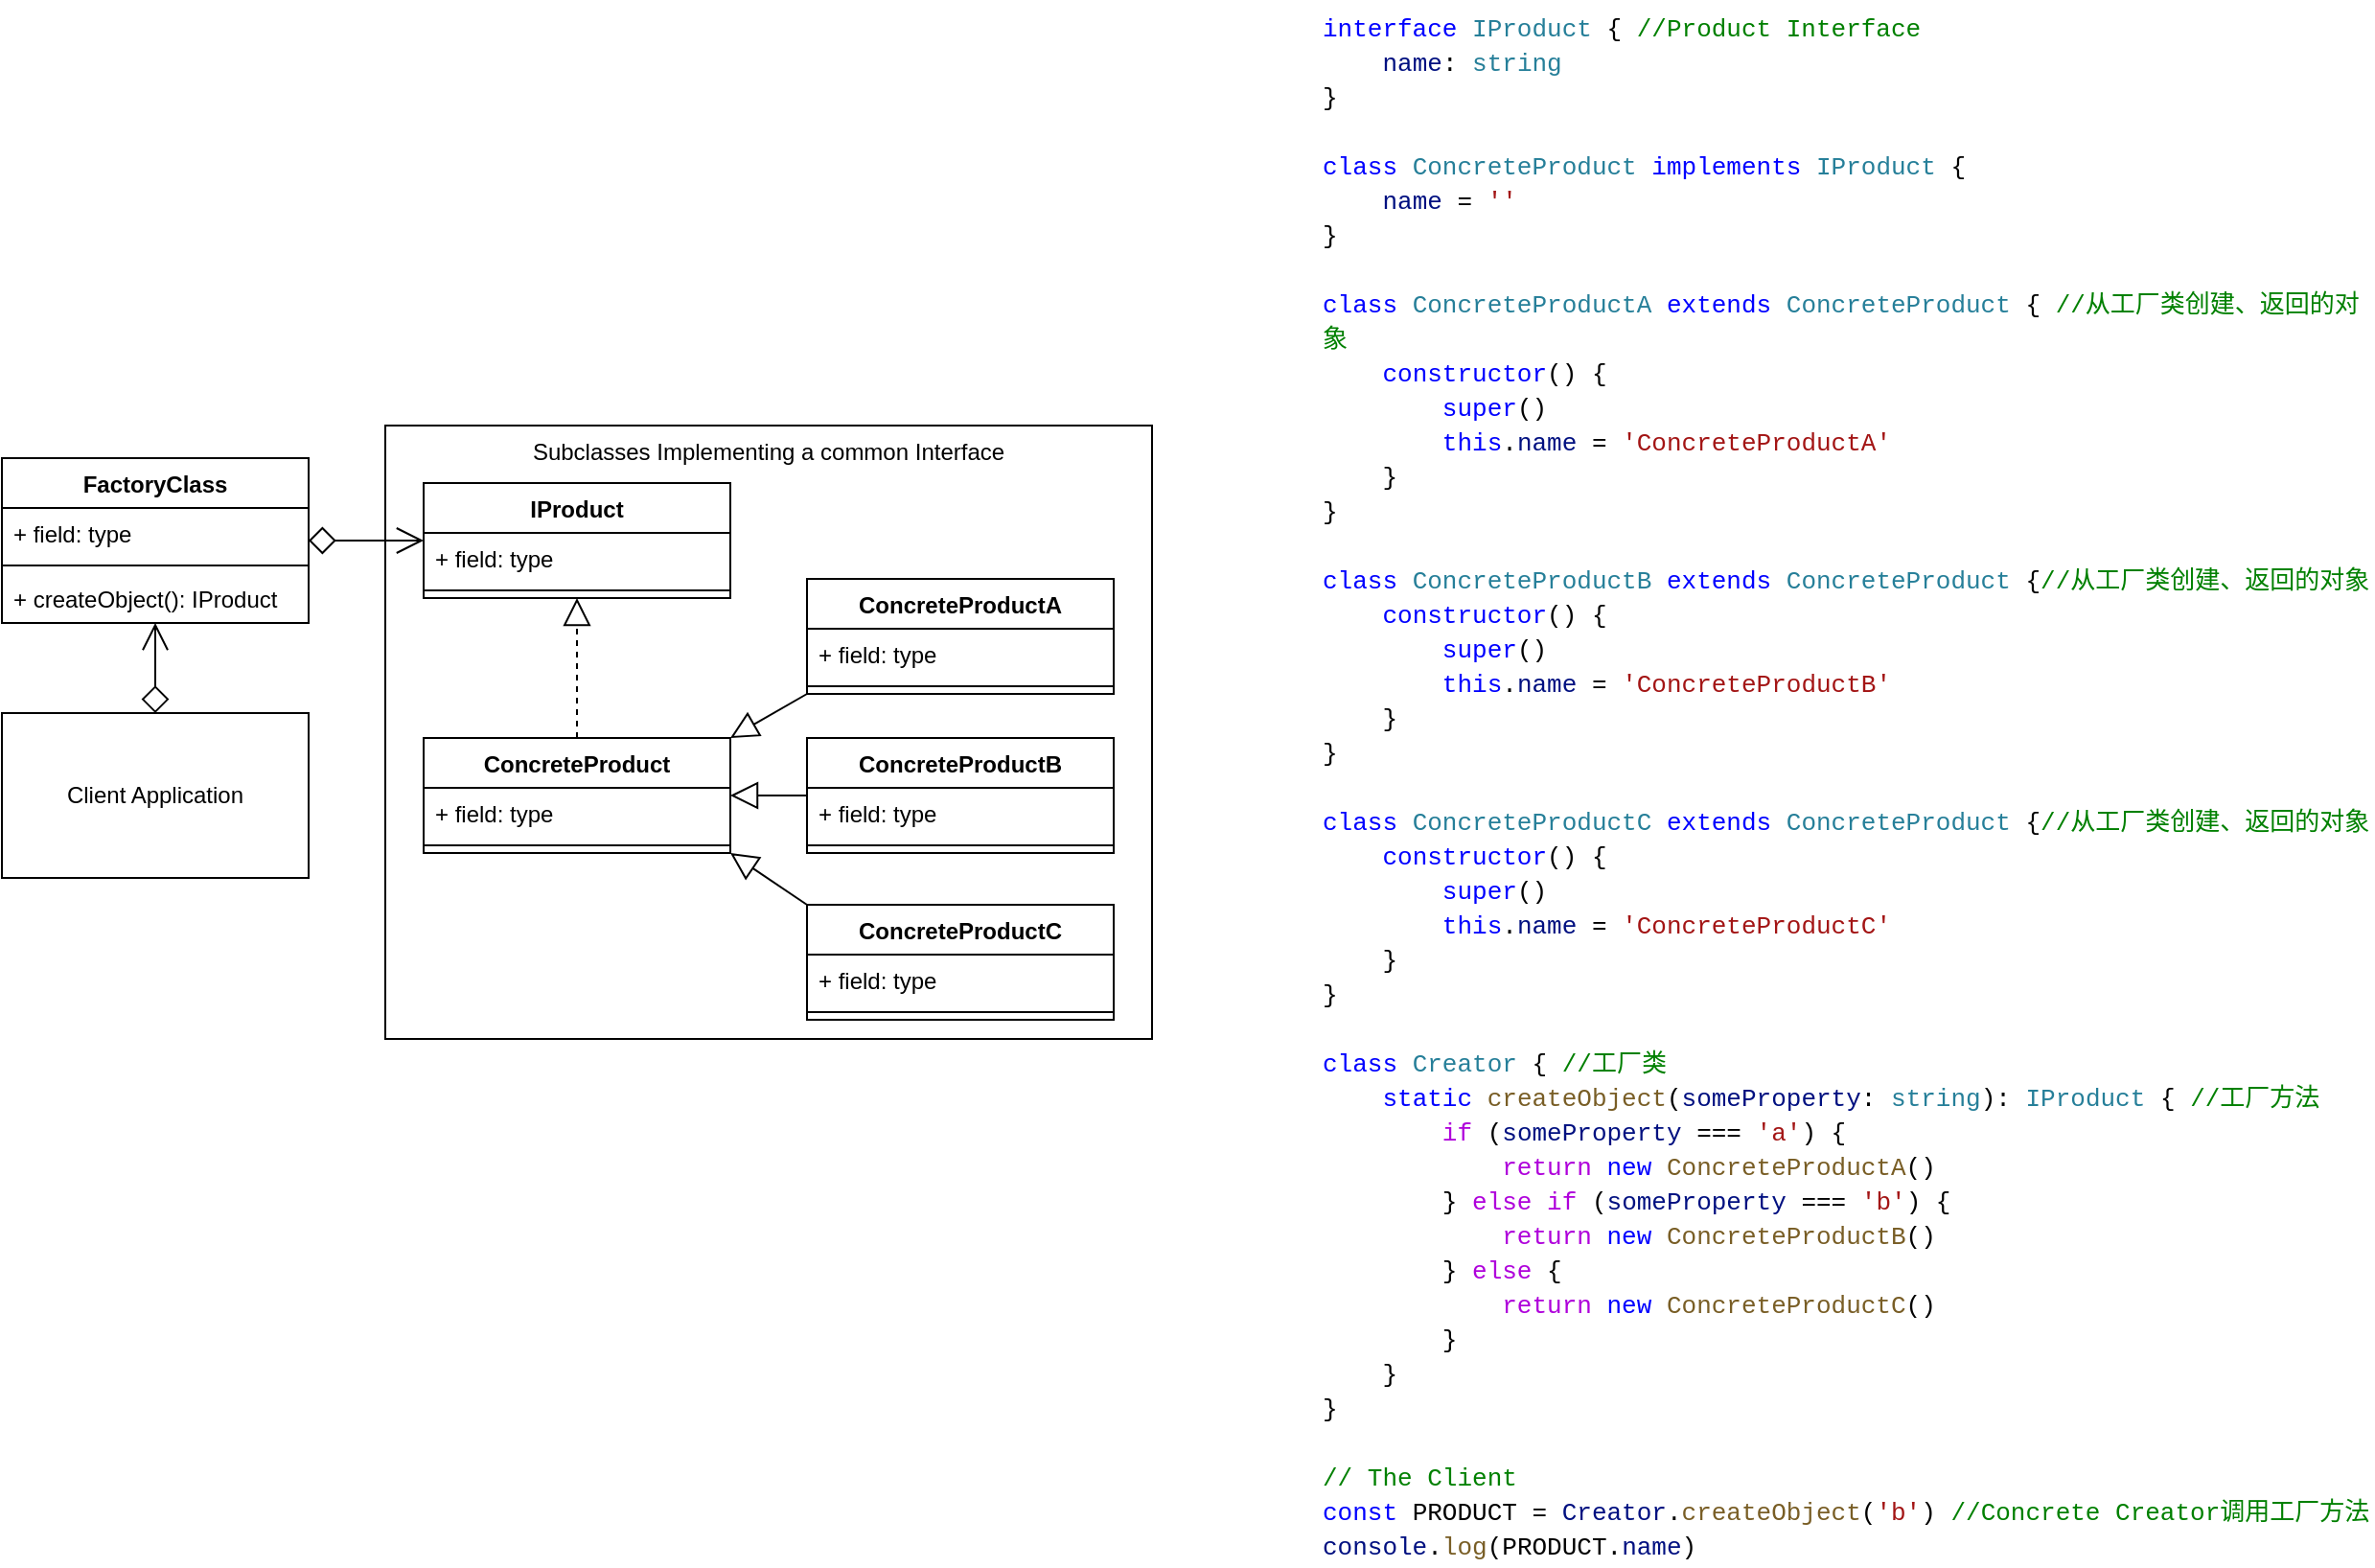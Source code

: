 <mxfile version="20.6.0" type="github" pages="2">
  <diagram id="OM80hVJVySO-_ZPKaVyi" name="简单工厂模式">
    <mxGraphModel dx="1221" dy="1072" grid="0" gridSize="10" guides="1" tooltips="1" connect="1" arrows="1" fold="1" page="0" pageScale="1" pageWidth="827" pageHeight="1169" math="0" shadow="0">
      <root>
        <mxCell id="0" />
        <mxCell id="1" parent="0" />
        <mxCell id="yJFydNWmPgDiVY-NRN5d-1" value="Subclasses Implementing a common Interface" style="rounded=0;whiteSpace=wrap;html=1;verticalAlign=top;" vertex="1" parent="1">
          <mxGeometry x="347.0" y="-135" width="400" height="320" as="geometry" />
        </mxCell>
        <mxCell id="yJFydNWmPgDiVY-NRN5d-2" value="ConcreteProduct" style="swimlane;fontStyle=1;align=center;verticalAlign=top;childLayout=stackLayout;horizontal=1;startSize=26;horizontalStack=0;resizeParent=1;resizeParentMax=0;resizeLast=0;collapsible=1;marginBottom=0;" vertex="1" parent="1">
          <mxGeometry x="367.0" y="28" width="160" height="60" as="geometry" />
        </mxCell>
        <mxCell id="yJFydNWmPgDiVY-NRN5d-3" value="+ field: type" style="text;strokeColor=none;fillColor=none;align=left;verticalAlign=top;spacingLeft=4;spacingRight=4;overflow=hidden;rotatable=0;points=[[0,0.5],[1,0.5]];portConstraint=eastwest;" vertex="1" parent="yJFydNWmPgDiVY-NRN5d-2">
          <mxGeometry y="26" width="160" height="26" as="geometry" />
        </mxCell>
        <mxCell id="yJFydNWmPgDiVY-NRN5d-4" value="" style="line;strokeWidth=1;fillColor=none;align=left;verticalAlign=middle;spacingTop=-1;spacingLeft=3;spacingRight=3;rotatable=0;labelPosition=right;points=[];portConstraint=eastwest;" vertex="1" parent="yJFydNWmPgDiVY-NRN5d-2">
          <mxGeometry y="52" width="160" height="8" as="geometry" />
        </mxCell>
        <mxCell id="yJFydNWmPgDiVY-NRN5d-5" style="rounded=0;orthogonalLoop=1;jettySize=auto;html=1;endArrow=block;endFill=0;startSize=6;endSize=12;exitX=0;exitY=1;exitDx=0;exitDy=0;entryX=1;entryY=0;entryDx=0;entryDy=0;" edge="1" parent="1" source="yJFydNWmPgDiVY-NRN5d-19" target="yJFydNWmPgDiVY-NRN5d-2">
          <mxGeometry relative="1" as="geometry">
            <mxPoint x="527.0" y="45" as="targetPoint" />
            <mxPoint x="560.04" y="0.194" as="sourcePoint" />
          </mxGeometry>
        </mxCell>
        <mxCell id="yJFydNWmPgDiVY-NRN5d-6" style="rounded=0;orthogonalLoop=1;jettySize=auto;html=1;endArrow=block;endFill=0;endSize=12;" edge="1" parent="1" source="yJFydNWmPgDiVY-NRN5d-22" target="yJFydNWmPgDiVY-NRN5d-2">
          <mxGeometry relative="1" as="geometry">
            <mxPoint x="697.0" y="3.002" as="targetPoint" />
            <mxPoint x="567.0" y="92" as="sourcePoint" />
          </mxGeometry>
        </mxCell>
        <mxCell id="yJFydNWmPgDiVY-NRN5d-7" style="rounded=0;orthogonalLoop=1;jettySize=auto;html=1;endArrow=block;endFill=0;endSize=12;exitX=0;exitY=0;exitDx=0;exitDy=0;entryX=1;entryY=1;entryDx=0;entryDy=0;" edge="1" parent="1" source="yJFydNWmPgDiVY-NRN5d-25" target="yJFydNWmPgDiVY-NRN5d-2">
          <mxGeometry relative="1" as="geometry">
            <mxPoint x="527.0" y="136.066" as="targetPoint" />
            <mxPoint x="567.0" y="145" as="sourcePoint" />
          </mxGeometry>
        </mxCell>
        <mxCell id="yJFydNWmPgDiVY-NRN5d-8" value="Client Application" style="rounded=0;whiteSpace=wrap;html=1;" vertex="1" parent="1">
          <mxGeometry x="147.0" y="15" width="160" height="86" as="geometry" />
        </mxCell>
        <mxCell id="yJFydNWmPgDiVY-NRN5d-9" value="FactoryClass" style="swimlane;fontStyle=1;align=center;verticalAlign=top;childLayout=stackLayout;horizontal=1;startSize=26;horizontalStack=0;resizeParent=1;resizeParentMax=0;resizeLast=0;collapsible=1;marginBottom=0;" vertex="1" parent="1">
          <mxGeometry x="147.0" y="-118" width="160" height="86" as="geometry" />
        </mxCell>
        <mxCell id="yJFydNWmPgDiVY-NRN5d-10" value="+ field: type" style="text;strokeColor=none;fillColor=none;align=left;verticalAlign=top;spacingLeft=4;spacingRight=4;overflow=hidden;rotatable=0;points=[[0,0.5],[1,0.5]];portConstraint=eastwest;" vertex="1" parent="yJFydNWmPgDiVY-NRN5d-9">
          <mxGeometry y="26" width="160" height="26" as="geometry" />
        </mxCell>
        <mxCell id="yJFydNWmPgDiVY-NRN5d-11" value="" style="line;strokeWidth=1;fillColor=none;align=left;verticalAlign=middle;spacingTop=-1;spacingLeft=3;spacingRight=3;rotatable=0;labelPosition=right;points=[];portConstraint=eastwest;" vertex="1" parent="yJFydNWmPgDiVY-NRN5d-9">
          <mxGeometry y="52" width="160" height="8" as="geometry" />
        </mxCell>
        <mxCell id="yJFydNWmPgDiVY-NRN5d-12" value="+ createObject(): IProduct" style="text;strokeColor=none;fillColor=none;align=left;verticalAlign=top;spacingLeft=4;spacingRight=4;overflow=hidden;rotatable=0;points=[[0,0.5],[1,0.5]];portConstraint=eastwest;" vertex="1" parent="yJFydNWmPgDiVY-NRN5d-9">
          <mxGeometry y="60" width="160" height="26" as="geometry" />
        </mxCell>
        <mxCell id="yJFydNWmPgDiVY-NRN5d-13" value="" style="endArrow=diamond;endFill=0;endSize=12;html=1;startArrow=open;startFill=0;startSize=12;" edge="1" parent="1" source="yJFydNWmPgDiVY-NRN5d-12" target="yJFydNWmPgDiVY-NRN5d-8">
          <mxGeometry width="160" relative="1" as="geometry">
            <mxPoint x="287.0" y="45" as="sourcePoint" />
            <mxPoint x="237.0" y="75" as="targetPoint" />
          </mxGeometry>
        </mxCell>
        <mxCell id="yJFydNWmPgDiVY-NRN5d-14" value="" style="endArrow=diamond;endFill=0;endSize=12;html=1;startArrow=open;startFill=0;startSize=12;" edge="1" parent="1" source="yJFydNWmPgDiVY-NRN5d-15" target="yJFydNWmPgDiVY-NRN5d-9">
          <mxGeometry width="160" relative="1" as="geometry">
            <mxPoint x="347.0" y="58" as="sourcePoint" />
            <mxPoint x="237.0" y="65" as="targetPoint" />
          </mxGeometry>
        </mxCell>
        <mxCell id="yJFydNWmPgDiVY-NRN5d-15" value="IProduct" style="swimlane;fontStyle=1;align=center;verticalAlign=top;childLayout=stackLayout;horizontal=1;startSize=26;horizontalStack=0;resizeParent=1;resizeParentMax=0;resizeLast=0;collapsible=1;marginBottom=0;" vertex="1" parent="1">
          <mxGeometry x="367.0" y="-105" width="160" height="60" as="geometry" />
        </mxCell>
        <mxCell id="yJFydNWmPgDiVY-NRN5d-16" value="+ field: type" style="text;strokeColor=none;fillColor=none;align=left;verticalAlign=top;spacingLeft=4;spacingRight=4;overflow=hidden;rotatable=0;points=[[0,0.5],[1,0.5]];portConstraint=eastwest;" vertex="1" parent="yJFydNWmPgDiVY-NRN5d-15">
          <mxGeometry y="26" width="160" height="26" as="geometry" />
        </mxCell>
        <mxCell id="yJFydNWmPgDiVY-NRN5d-17" value="" style="line;strokeWidth=1;fillColor=none;align=left;verticalAlign=middle;spacingTop=-1;spacingLeft=3;spacingRight=3;rotatable=0;labelPosition=right;points=[];portConstraint=eastwest;" vertex="1" parent="yJFydNWmPgDiVY-NRN5d-15">
          <mxGeometry y="52" width="160" height="8" as="geometry" />
        </mxCell>
        <mxCell id="yJFydNWmPgDiVY-NRN5d-18" style="rounded=0;orthogonalLoop=1;jettySize=auto;html=1;endArrow=block;endFill=0;endSize=12;dashed=1;" edge="1" parent="1" source="yJFydNWmPgDiVY-NRN5d-2" target="yJFydNWmPgDiVY-NRN5d-15">
          <mxGeometry relative="1" as="geometry">
            <mxPoint x="257.0" y="215" as="targetPoint" />
            <mxPoint x="277.0" y="325" as="sourcePoint" />
          </mxGeometry>
        </mxCell>
        <mxCell id="yJFydNWmPgDiVY-NRN5d-19" value="ConcreteProductA" style="swimlane;fontStyle=1;align=center;verticalAlign=top;childLayout=stackLayout;horizontal=1;startSize=26;horizontalStack=0;resizeParent=1;resizeParentMax=0;resizeLast=0;collapsible=1;marginBottom=0;" vertex="1" parent="1">
          <mxGeometry x="567.0" y="-55" width="160" height="60" as="geometry" />
        </mxCell>
        <mxCell id="yJFydNWmPgDiVY-NRN5d-20" value="+ field: type" style="text;strokeColor=none;fillColor=none;align=left;verticalAlign=top;spacingLeft=4;spacingRight=4;overflow=hidden;rotatable=0;points=[[0,0.5],[1,0.5]];portConstraint=eastwest;" vertex="1" parent="yJFydNWmPgDiVY-NRN5d-19">
          <mxGeometry y="26" width="160" height="26" as="geometry" />
        </mxCell>
        <mxCell id="yJFydNWmPgDiVY-NRN5d-21" value="" style="line;strokeWidth=1;fillColor=none;align=left;verticalAlign=middle;spacingTop=-1;spacingLeft=3;spacingRight=3;rotatable=0;labelPosition=right;points=[];portConstraint=eastwest;" vertex="1" parent="yJFydNWmPgDiVY-NRN5d-19">
          <mxGeometry y="52" width="160" height="8" as="geometry" />
        </mxCell>
        <mxCell id="yJFydNWmPgDiVY-NRN5d-22" value="ConcreteProductB" style="swimlane;fontStyle=1;align=center;verticalAlign=top;childLayout=stackLayout;horizontal=1;startSize=26;horizontalStack=0;resizeParent=1;resizeParentMax=0;resizeLast=0;collapsible=1;marginBottom=0;" vertex="1" parent="1">
          <mxGeometry x="567.0" y="28" width="160" height="60" as="geometry" />
        </mxCell>
        <mxCell id="yJFydNWmPgDiVY-NRN5d-23" value="+ field: type" style="text;strokeColor=none;fillColor=none;align=left;verticalAlign=top;spacingLeft=4;spacingRight=4;overflow=hidden;rotatable=0;points=[[0,0.5],[1,0.5]];portConstraint=eastwest;" vertex="1" parent="yJFydNWmPgDiVY-NRN5d-22">
          <mxGeometry y="26" width="160" height="26" as="geometry" />
        </mxCell>
        <mxCell id="yJFydNWmPgDiVY-NRN5d-24" value="" style="line;strokeWidth=1;fillColor=none;align=left;verticalAlign=middle;spacingTop=-1;spacingLeft=3;spacingRight=3;rotatable=0;labelPosition=right;points=[];portConstraint=eastwest;" vertex="1" parent="yJFydNWmPgDiVY-NRN5d-22">
          <mxGeometry y="52" width="160" height="8" as="geometry" />
        </mxCell>
        <mxCell id="yJFydNWmPgDiVY-NRN5d-25" value="ConcreteProductC" style="swimlane;fontStyle=1;align=center;verticalAlign=top;childLayout=stackLayout;horizontal=1;startSize=26;horizontalStack=0;resizeParent=1;resizeParentMax=0;resizeLast=0;collapsible=1;marginBottom=0;" vertex="1" parent="1">
          <mxGeometry x="567.0" y="115" width="160" height="60" as="geometry" />
        </mxCell>
        <mxCell id="yJFydNWmPgDiVY-NRN5d-26" value="+ field: type" style="text;strokeColor=none;fillColor=none;align=left;verticalAlign=top;spacingLeft=4;spacingRight=4;overflow=hidden;rotatable=0;points=[[0,0.5],[1,0.5]];portConstraint=eastwest;" vertex="1" parent="yJFydNWmPgDiVY-NRN5d-25">
          <mxGeometry y="26" width="160" height="26" as="geometry" />
        </mxCell>
        <mxCell id="yJFydNWmPgDiVY-NRN5d-27" value="" style="line;strokeWidth=1;fillColor=none;align=left;verticalAlign=middle;spacingTop=-1;spacingLeft=3;spacingRight=3;rotatable=0;labelPosition=right;points=[];portConstraint=eastwest;" vertex="1" parent="yJFydNWmPgDiVY-NRN5d-25">
          <mxGeometry y="52" width="160" height="8" as="geometry" />
        </mxCell>
        <mxCell id="yJFydNWmPgDiVY-NRN5d-29" value="&lt;div style=&quot;color: rgb(0, 0, 0); background-color: rgb(255, 255, 255); font-family: Consolas, &amp;quot;Courier New&amp;quot;, monospace; font-weight: normal; font-size: 13px; line-height: 18px;&quot;&gt;&lt;div&gt;&lt;span style=&quot;color: #0000ff;&quot;&gt;interface&lt;/span&gt;&lt;span style=&quot;color: #000000;&quot;&gt;&amp;nbsp;&lt;/span&gt;&lt;span style=&quot;color: #267f99;&quot;&gt;IProduct&lt;/span&gt;&lt;span style=&quot;color: #000000;&quot;&gt;&amp;nbsp;{&amp;nbsp;&lt;/span&gt;&lt;span style=&quot;color: #008000;&quot;&gt;//Product&amp;nbsp;Interface&lt;/span&gt;&lt;/div&gt;&lt;div&gt;&lt;span style=&quot;color: #000000;&quot;&gt;&amp;nbsp;&amp;nbsp;&amp;nbsp;&amp;nbsp;&lt;/span&gt;&lt;span style=&quot;color: #001080;&quot;&gt;name&lt;/span&gt;&lt;span style=&quot;color: #000000;&quot;&gt;:&amp;nbsp;&lt;/span&gt;&lt;span style=&quot;color: #267f99;&quot;&gt;string&lt;/span&gt;&lt;/div&gt;&lt;div&gt;&lt;span style=&quot;color: #000000;&quot;&gt;}&lt;/span&gt;&lt;/div&gt;&lt;br&gt;&lt;div&gt;&lt;span style=&quot;color: #0000ff;&quot;&gt;class&lt;/span&gt;&lt;span style=&quot;color: #000000;&quot;&gt;&amp;nbsp;&lt;/span&gt;&lt;span style=&quot;color: #267f99;&quot;&gt;ConcreteProduct&lt;/span&gt;&lt;span style=&quot;color: #000000;&quot;&gt;&amp;nbsp;&lt;/span&gt;&lt;span style=&quot;color: #0000ff;&quot;&gt;implements&lt;/span&gt;&lt;span style=&quot;color: #000000;&quot;&gt;&amp;nbsp;&lt;/span&gt;&lt;span style=&quot;color: #267f99;&quot;&gt;IProduct&lt;/span&gt;&lt;span style=&quot;color: #000000;&quot;&gt;&amp;nbsp;{&amp;nbsp;&lt;/span&gt;&lt;/div&gt;&lt;div&gt;&lt;span style=&quot;color: #000000;&quot;&gt;&amp;nbsp;&amp;nbsp;&amp;nbsp;&amp;nbsp;&lt;/span&gt;&lt;span style=&quot;color: #001080;&quot;&gt;name&lt;/span&gt;&lt;span style=&quot;color: #000000;&quot;&gt;&amp;nbsp;=&amp;nbsp;&lt;/span&gt;&lt;span style=&quot;color: #a31515;&quot;&gt;&#39;&#39;&lt;/span&gt;&lt;/div&gt;&lt;div&gt;&lt;span style=&quot;color: #000000;&quot;&gt;}&lt;/span&gt;&lt;/div&gt;&lt;br&gt;&lt;div&gt;&lt;span style=&quot;color: #0000ff;&quot;&gt;class&lt;/span&gt;&lt;span style=&quot;color: #000000;&quot;&gt;&amp;nbsp;&lt;/span&gt;&lt;span style=&quot;color: #267f99;&quot;&gt;ConcreteProductA&lt;/span&gt;&lt;span style=&quot;color: #000000;&quot;&gt;&amp;nbsp;&lt;/span&gt;&lt;span style=&quot;color: #0000ff;&quot;&gt;extends&lt;/span&gt;&lt;span style=&quot;color: #000000;&quot;&gt;&amp;nbsp;&lt;/span&gt;&lt;span style=&quot;color: #267f99;&quot;&gt;ConcreteProduct&lt;/span&gt;&lt;span style=&quot;color: #000000;&quot;&gt;&amp;nbsp;{&amp;nbsp;&lt;/span&gt;&lt;span style=&quot;color: #008000;&quot;&gt;//从工厂类创建、返回的对象&lt;/span&gt;&lt;/div&gt;&lt;div&gt;&lt;span style=&quot;color: #000000;&quot;&gt;&amp;nbsp;&amp;nbsp;&amp;nbsp;&amp;nbsp;&lt;/span&gt;&lt;span style=&quot;color: #0000ff;&quot;&gt;constructor&lt;/span&gt;&lt;span style=&quot;color: #000000;&quot;&gt;()&amp;nbsp;{&lt;/span&gt;&lt;/div&gt;&lt;div&gt;&lt;span style=&quot;color: #000000;&quot;&gt;&amp;nbsp;&amp;nbsp;&amp;nbsp;&amp;nbsp;&amp;nbsp;&amp;nbsp;&amp;nbsp;&amp;nbsp;&lt;/span&gt;&lt;span style=&quot;color: #0000ff;&quot;&gt;super&lt;/span&gt;&lt;span style=&quot;color: #000000;&quot;&gt;()&lt;/span&gt;&lt;/div&gt;&lt;div&gt;&lt;span style=&quot;color: #000000;&quot;&gt;&amp;nbsp;&amp;nbsp;&amp;nbsp;&amp;nbsp;&amp;nbsp;&amp;nbsp;&amp;nbsp;&amp;nbsp;&lt;/span&gt;&lt;span style=&quot;color: #0000ff;&quot;&gt;this&lt;/span&gt;&lt;span style=&quot;color: #000000;&quot;&gt;.&lt;/span&gt;&lt;span style=&quot;color: #001080;&quot;&gt;name&lt;/span&gt;&lt;span style=&quot;color: #000000;&quot;&gt;&amp;nbsp;=&amp;nbsp;&lt;/span&gt;&lt;span style=&quot;color: #a31515;&quot;&gt;&#39;ConcreteProductA&#39;&lt;/span&gt;&lt;/div&gt;&lt;div&gt;&lt;span style=&quot;color: #000000;&quot;&gt;&amp;nbsp;&amp;nbsp;&amp;nbsp;&amp;nbsp;}&lt;/span&gt;&lt;/div&gt;&lt;div&gt;&lt;span style=&quot;color: #000000;&quot;&gt;}&lt;/span&gt;&lt;/div&gt;&lt;br&gt;&lt;div&gt;&lt;span style=&quot;color: #0000ff;&quot;&gt;class&lt;/span&gt;&lt;span style=&quot;color: #000000;&quot;&gt;&amp;nbsp;&lt;/span&gt;&lt;span style=&quot;color: #267f99;&quot;&gt;ConcreteProductB&lt;/span&gt;&lt;span style=&quot;color: #000000;&quot;&gt;&amp;nbsp;&lt;/span&gt;&lt;span style=&quot;color: #0000ff;&quot;&gt;extends&lt;/span&gt;&lt;span style=&quot;color: #000000;&quot;&gt;&amp;nbsp;&lt;/span&gt;&lt;span style=&quot;color: #267f99;&quot;&gt;ConcreteProduct&lt;/span&gt;&lt;span style=&quot;color: #000000;&quot;&gt;&amp;nbsp;{&lt;/span&gt;&lt;span style=&quot;color: #008000;&quot;&gt;//从工厂类创建、返回的对象&lt;/span&gt;&lt;/div&gt;&lt;div&gt;&lt;span style=&quot;color: #000000;&quot;&gt;&amp;nbsp;&amp;nbsp;&amp;nbsp;&amp;nbsp;&lt;/span&gt;&lt;span style=&quot;color: #0000ff;&quot;&gt;constructor&lt;/span&gt;&lt;span style=&quot;color: #000000;&quot;&gt;()&amp;nbsp;{&lt;/span&gt;&lt;/div&gt;&lt;div&gt;&lt;span style=&quot;color: #000000;&quot;&gt;&amp;nbsp;&amp;nbsp;&amp;nbsp;&amp;nbsp;&amp;nbsp;&amp;nbsp;&amp;nbsp;&amp;nbsp;&lt;/span&gt;&lt;span style=&quot;color: #0000ff;&quot;&gt;super&lt;/span&gt;&lt;span style=&quot;color: #000000;&quot;&gt;()&lt;/span&gt;&lt;/div&gt;&lt;div&gt;&lt;span style=&quot;color: #000000;&quot;&gt;&amp;nbsp;&amp;nbsp;&amp;nbsp;&amp;nbsp;&amp;nbsp;&amp;nbsp;&amp;nbsp;&amp;nbsp;&lt;/span&gt;&lt;span style=&quot;color: #0000ff;&quot;&gt;this&lt;/span&gt;&lt;span style=&quot;color: #000000;&quot;&gt;.&lt;/span&gt;&lt;span style=&quot;color: #001080;&quot;&gt;name&lt;/span&gt;&lt;span style=&quot;color: #000000;&quot;&gt;&amp;nbsp;=&amp;nbsp;&lt;/span&gt;&lt;span style=&quot;color: #a31515;&quot;&gt;&#39;ConcreteProductB&#39;&lt;/span&gt;&lt;/div&gt;&lt;div&gt;&lt;span style=&quot;color: #000000;&quot;&gt;&amp;nbsp;&amp;nbsp;&amp;nbsp;&amp;nbsp;}&lt;/span&gt;&lt;/div&gt;&lt;div&gt;&lt;span style=&quot;color: #000000;&quot;&gt;}&lt;/span&gt;&lt;/div&gt;&lt;br&gt;&lt;div&gt;&lt;span style=&quot;color: #0000ff;&quot;&gt;class&lt;/span&gt;&lt;span style=&quot;color: #000000;&quot;&gt;&amp;nbsp;&lt;/span&gt;&lt;span style=&quot;color: #267f99;&quot;&gt;ConcreteProductC&lt;/span&gt;&lt;span style=&quot;color: #000000;&quot;&gt;&amp;nbsp;&lt;/span&gt;&lt;span style=&quot;color: #0000ff;&quot;&gt;extends&lt;/span&gt;&lt;span style=&quot;color: #000000;&quot;&gt;&amp;nbsp;&lt;/span&gt;&lt;span style=&quot;color: #267f99;&quot;&gt;ConcreteProduct&lt;/span&gt;&lt;span style=&quot;color: #000000;&quot;&gt;&amp;nbsp;{&lt;/span&gt;&lt;span style=&quot;color: #008000;&quot;&gt;//从工厂类创建、返回的对象&lt;/span&gt;&lt;/div&gt;&lt;div&gt;&lt;span style=&quot;color: #000000;&quot;&gt;&amp;nbsp;&amp;nbsp;&amp;nbsp;&amp;nbsp;&lt;/span&gt;&lt;span style=&quot;color: #0000ff;&quot;&gt;constructor&lt;/span&gt;&lt;span style=&quot;color: #000000;&quot;&gt;()&amp;nbsp;{&lt;/span&gt;&lt;/div&gt;&lt;div&gt;&lt;span style=&quot;color: #000000;&quot;&gt;&amp;nbsp;&amp;nbsp;&amp;nbsp;&amp;nbsp;&amp;nbsp;&amp;nbsp;&amp;nbsp;&amp;nbsp;&lt;/span&gt;&lt;span style=&quot;color: #0000ff;&quot;&gt;super&lt;/span&gt;&lt;span style=&quot;color: #000000;&quot;&gt;()&lt;/span&gt;&lt;/div&gt;&lt;div&gt;&lt;span style=&quot;color: #000000;&quot;&gt;&amp;nbsp;&amp;nbsp;&amp;nbsp;&amp;nbsp;&amp;nbsp;&amp;nbsp;&amp;nbsp;&amp;nbsp;&lt;/span&gt;&lt;span style=&quot;color: #0000ff;&quot;&gt;this&lt;/span&gt;&lt;span style=&quot;color: #000000;&quot;&gt;.&lt;/span&gt;&lt;span style=&quot;color: #001080;&quot;&gt;name&lt;/span&gt;&lt;span style=&quot;color: #000000;&quot;&gt;&amp;nbsp;=&amp;nbsp;&lt;/span&gt;&lt;span style=&quot;color: #a31515;&quot;&gt;&#39;ConcreteProductC&#39;&lt;/span&gt;&lt;/div&gt;&lt;div&gt;&lt;span style=&quot;color: #000000;&quot;&gt;&amp;nbsp;&amp;nbsp;&amp;nbsp;&amp;nbsp;}&lt;/span&gt;&lt;/div&gt;&lt;div&gt;&lt;span style=&quot;color: #000000;&quot;&gt;}&lt;/span&gt;&lt;/div&gt;&lt;br&gt;&lt;div&gt;&lt;span style=&quot;color: #0000ff;&quot;&gt;class&lt;/span&gt;&lt;span style=&quot;color: #000000;&quot;&gt;&amp;nbsp;&lt;/span&gt;&lt;span style=&quot;color: #267f99;&quot;&gt;Creator&lt;/span&gt;&lt;span style=&quot;color: #000000;&quot;&gt;&amp;nbsp;{&amp;nbsp;&lt;/span&gt;&lt;span style=&quot;color: #008000;&quot;&gt;//工厂类&lt;/span&gt;&lt;/div&gt;&lt;div&gt;&lt;span style=&quot;color: #000000;&quot;&gt;&amp;nbsp;&amp;nbsp;&amp;nbsp;&amp;nbsp;&lt;/span&gt;&lt;span style=&quot;color: #0000ff;&quot;&gt;static&lt;/span&gt;&lt;span style=&quot;color: #000000;&quot;&gt;&amp;nbsp;&lt;/span&gt;&lt;span style=&quot;color: #795e26;&quot;&gt;createObject&lt;/span&gt;&lt;span style=&quot;color: #000000;&quot;&gt;(&lt;/span&gt;&lt;span style=&quot;color: #001080;&quot;&gt;someProperty&lt;/span&gt;&lt;span style=&quot;color: #000000;&quot;&gt;:&amp;nbsp;&lt;/span&gt;&lt;span style=&quot;color: #267f99;&quot;&gt;string&lt;/span&gt;&lt;span style=&quot;color: #000000;&quot;&gt;):&amp;nbsp;&lt;/span&gt;&lt;span style=&quot;color: #267f99;&quot;&gt;IProduct&lt;/span&gt;&lt;span style=&quot;color: #000000;&quot;&gt;&amp;nbsp;{&amp;nbsp;&lt;/span&gt;&lt;span style=&quot;color: #008000;&quot;&gt;//工厂方法&lt;/span&gt;&lt;/div&gt;&lt;div&gt;&lt;span style=&quot;color: #000000;&quot;&gt;&amp;nbsp;&amp;nbsp;&amp;nbsp;&amp;nbsp;&amp;nbsp;&amp;nbsp;&amp;nbsp;&amp;nbsp;&lt;/span&gt;&lt;span style=&quot;color: #af00db;&quot;&gt;if&lt;/span&gt;&lt;span style=&quot;color: #000000;&quot;&gt;&amp;nbsp;(&lt;/span&gt;&lt;span style=&quot;color: #001080;&quot;&gt;someProperty&lt;/span&gt;&lt;span style=&quot;color: #000000;&quot;&gt;&amp;nbsp;===&amp;nbsp;&lt;/span&gt;&lt;span style=&quot;color: #a31515;&quot;&gt;&#39;a&#39;&lt;/span&gt;&lt;span style=&quot;color: #000000;&quot;&gt;)&amp;nbsp;{&lt;/span&gt;&lt;/div&gt;&lt;div&gt;&lt;span style=&quot;color: #000000;&quot;&gt;&amp;nbsp;&amp;nbsp;&amp;nbsp;&amp;nbsp;&amp;nbsp;&amp;nbsp;&amp;nbsp;&amp;nbsp;&amp;nbsp;&amp;nbsp;&amp;nbsp;&amp;nbsp;&lt;/span&gt;&lt;span style=&quot;color: #af00db;&quot;&gt;return&lt;/span&gt;&lt;span style=&quot;color: #000000;&quot;&gt;&amp;nbsp;&lt;/span&gt;&lt;span style=&quot;color: #0000ff;&quot;&gt;new&lt;/span&gt;&lt;span style=&quot;color: #000000;&quot;&gt;&amp;nbsp;&lt;/span&gt;&lt;span style=&quot;color: #795e26;&quot;&gt;ConcreteProductA&lt;/span&gt;&lt;span style=&quot;color: #000000;&quot;&gt;()&lt;/span&gt;&lt;/div&gt;&lt;div&gt;&lt;span style=&quot;color: #000000;&quot;&gt;&amp;nbsp;&amp;nbsp;&amp;nbsp;&amp;nbsp;&amp;nbsp;&amp;nbsp;&amp;nbsp;&amp;nbsp;}&amp;nbsp;&lt;/span&gt;&lt;span style=&quot;color: #af00db;&quot;&gt;else&lt;/span&gt;&lt;span style=&quot;color: #000000;&quot;&gt;&amp;nbsp;&lt;/span&gt;&lt;span style=&quot;color: #af00db;&quot;&gt;if&lt;/span&gt;&lt;span style=&quot;color: #000000;&quot;&gt;&amp;nbsp;(&lt;/span&gt;&lt;span style=&quot;color: #001080;&quot;&gt;someProperty&lt;/span&gt;&lt;span style=&quot;color: #000000;&quot;&gt;&amp;nbsp;===&amp;nbsp;&lt;/span&gt;&lt;span style=&quot;color: #a31515;&quot;&gt;&#39;b&#39;&lt;/span&gt;&lt;span style=&quot;color: #000000;&quot;&gt;)&amp;nbsp;{&lt;/span&gt;&lt;/div&gt;&lt;div&gt;&lt;span style=&quot;color: #000000;&quot;&gt;&amp;nbsp;&amp;nbsp;&amp;nbsp;&amp;nbsp;&amp;nbsp;&amp;nbsp;&amp;nbsp;&amp;nbsp;&amp;nbsp;&amp;nbsp;&amp;nbsp;&amp;nbsp;&lt;/span&gt;&lt;span style=&quot;color: #af00db;&quot;&gt;return&lt;/span&gt;&lt;span style=&quot;color: #000000;&quot;&gt;&amp;nbsp;&lt;/span&gt;&lt;span style=&quot;color: #0000ff;&quot;&gt;new&lt;/span&gt;&lt;span style=&quot;color: #000000;&quot;&gt;&amp;nbsp;&lt;/span&gt;&lt;span style=&quot;color: #795e26;&quot;&gt;ConcreteProductB&lt;/span&gt;&lt;span style=&quot;color: #000000;&quot;&gt;()&lt;/span&gt;&lt;/div&gt;&lt;div&gt;&lt;span style=&quot;color: #000000;&quot;&gt;&amp;nbsp;&amp;nbsp;&amp;nbsp;&amp;nbsp;&amp;nbsp;&amp;nbsp;&amp;nbsp;&amp;nbsp;}&amp;nbsp;&lt;/span&gt;&lt;span style=&quot;color: #af00db;&quot;&gt;else&lt;/span&gt;&lt;span style=&quot;color: #000000;&quot;&gt;&amp;nbsp;{&lt;/span&gt;&lt;/div&gt;&lt;div&gt;&lt;span style=&quot;color: #000000;&quot;&gt;&amp;nbsp;&amp;nbsp;&amp;nbsp;&amp;nbsp;&amp;nbsp;&amp;nbsp;&amp;nbsp;&amp;nbsp;&amp;nbsp;&amp;nbsp;&amp;nbsp;&amp;nbsp;&lt;/span&gt;&lt;span style=&quot;color: #af00db;&quot;&gt;return&lt;/span&gt;&lt;span style=&quot;color: #000000;&quot;&gt;&amp;nbsp;&lt;/span&gt;&lt;span style=&quot;color: #0000ff;&quot;&gt;new&lt;/span&gt;&lt;span style=&quot;color: #000000;&quot;&gt;&amp;nbsp;&lt;/span&gt;&lt;span style=&quot;color: #795e26;&quot;&gt;ConcreteProductC&lt;/span&gt;&lt;span style=&quot;color: #000000;&quot;&gt;()&lt;/span&gt;&lt;/div&gt;&lt;div&gt;&lt;span style=&quot;color: #000000;&quot;&gt;&amp;nbsp;&amp;nbsp;&amp;nbsp;&amp;nbsp;&amp;nbsp;&amp;nbsp;&amp;nbsp;&amp;nbsp;}&lt;/span&gt;&lt;/div&gt;&lt;div&gt;&lt;span style=&quot;color: #000000;&quot;&gt;&amp;nbsp;&amp;nbsp;&amp;nbsp;&amp;nbsp;}&lt;/span&gt;&lt;/div&gt;&lt;div&gt;&lt;span style=&quot;color: #000000;&quot;&gt;}&lt;/span&gt;&lt;/div&gt;&lt;br&gt;&lt;div&gt;&lt;span style=&quot;color: #008000;&quot;&gt;//&amp;nbsp;The&amp;nbsp;Client&lt;/span&gt;&lt;/div&gt;&lt;div&gt;&lt;span style=&quot;color: #0000ff;&quot;&gt;const&lt;/span&gt;&lt;span style=&quot;color: #000000;&quot;&gt;&amp;nbsp;&lt;/span&gt;&lt;span style=&quot;color: undefined;&quot;&gt;PRODUCT&lt;/span&gt;&lt;span style=&quot;color: #000000;&quot;&gt;&amp;nbsp;=&amp;nbsp;&lt;/span&gt;&lt;span style=&quot;color: #001080;&quot;&gt;Creator&lt;/span&gt;&lt;span style=&quot;color: #000000;&quot;&gt;.&lt;/span&gt;&lt;span style=&quot;color: #795e26;&quot;&gt;createObject&lt;/span&gt;&lt;span style=&quot;color: #000000;&quot;&gt;(&lt;/span&gt;&lt;span style=&quot;color: #a31515;&quot;&gt;&#39;b&#39;&lt;/span&gt;&lt;span style=&quot;color: #000000;&quot;&gt;)&amp;nbsp;&lt;/span&gt;&lt;span style=&quot;color: #008000;&quot;&gt;//Concrete&amp;nbsp;Creator调用工厂方法&lt;/span&gt;&lt;/div&gt;&lt;div&gt;&lt;span style=&quot;color: #001080;&quot;&gt;console&lt;/span&gt;&lt;span style=&quot;color: #000000;&quot;&gt;.&lt;/span&gt;&lt;span style=&quot;color: #795e26;&quot;&gt;log&lt;/span&gt;&lt;span style=&quot;color: #000000;&quot;&gt;(&lt;/span&gt;&lt;span style=&quot;color: undefined;&quot;&gt;PRODUCT&lt;/span&gt;&lt;span style=&quot;color: #000000;&quot;&gt;.&lt;/span&gt;&lt;span style=&quot;color: #001080;&quot;&gt;name&lt;/span&gt;&lt;span style=&quot;color: #000000;&quot;&gt;)&lt;/span&gt;&lt;/div&gt;&lt;/div&gt;" style="text;whiteSpace=wrap;html=1;" vertex="1" parent="1">
          <mxGeometry x="834.0" y="-357.0" width="550" height="814" as="geometry" />
        </mxCell>
      </root>
    </mxGraphModel>
  </diagram>
  <diagram id="T-HhEKP0N8QS9LmdgDj1" name="抽象工厂模式">
    <mxGraphModel dx="1038" dy="571" grid="0" gridSize="10" guides="1" tooltips="1" connect="1" arrows="1" fold="1" page="0" pageScale="1" pageWidth="827" pageHeight="1169" math="0" shadow="0">
      <root>
        <mxCell id="0" />
        <mxCell id="1" parent="0" />
      </root>
    </mxGraphModel>
  </diagram>
</mxfile>
